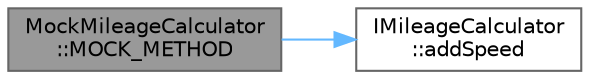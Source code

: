 digraph "MockMileageCalculator::MOCK_METHOD"
{
 // LATEX_PDF_SIZE
  bgcolor="transparent";
  edge [fontname=Helvetica,fontsize=10,labelfontname=Helvetica,labelfontsize=10];
  node [fontname=Helvetica,fontsize=10,shape=box,height=0.2,width=0.4];
  rankdir="LR";
  Node1 [id="Node000001",label="MockMileageCalculator\l::MOCK_METHOD",height=0.2,width=0.4,color="gray40", fillcolor="grey60", style="filled", fontcolor="black",tooltip="Mocked method to add a speed to the MileageCalculator."];
  Node1 -> Node2 [id="edge1_Node000001_Node000002",color="steelblue1",style="solid",tooltip=" "];
  Node2 [id="Node000002",label="IMileageCalculator\l::addSpeed",height=0.2,width=0.4,color="grey40", fillcolor="white", style="filled",URL="$classIMileageCalculator.html#a4b581f7ea90804517dbfda8338b96bfe",tooltip=" "];
}
